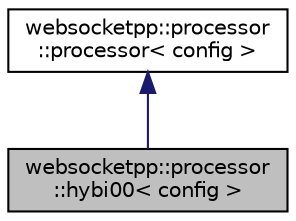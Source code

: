digraph "websocketpp::processor::hybi00&lt; config &gt;"
{
  edge [fontname="Helvetica",fontsize="10",labelfontname="Helvetica",labelfontsize="10"];
  node [fontname="Helvetica",fontsize="10",shape=record];
  Node2 [label="websocketpp::processor\l::hybi00\< config \>",height=0.2,width=0.4,color="black", fillcolor="grey75", style="filled", fontcolor="black"];
  Node3 -> Node2 [dir="back",color="midnightblue",fontsize="10",style="solid"];
  Node3 [label="websocketpp::processor\l::processor\< config \>",height=0.2,width=0.4,color="black", fillcolor="white", style="filled",URL="$classwebsocketpp_1_1processor_1_1processor.html",tooltip="WebSocket protocol processor abstract base class. "];
}

